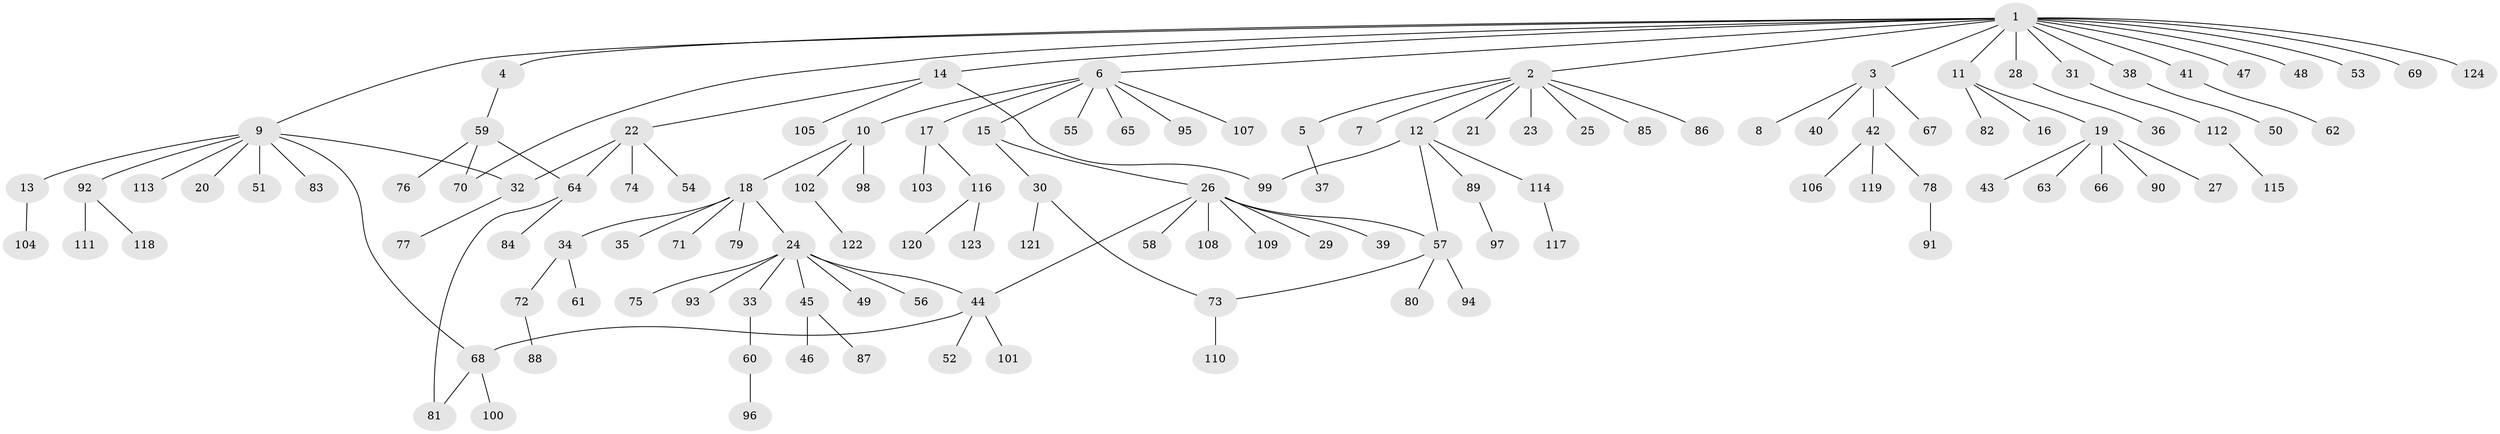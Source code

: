// Generated by graph-tools (version 1.1) at 2025/01/03/09/25 03:01:55]
// undirected, 124 vertices, 132 edges
graph export_dot {
graph [start="1"]
  node [color=gray90,style=filled];
  1;
  2;
  3;
  4;
  5;
  6;
  7;
  8;
  9;
  10;
  11;
  12;
  13;
  14;
  15;
  16;
  17;
  18;
  19;
  20;
  21;
  22;
  23;
  24;
  25;
  26;
  27;
  28;
  29;
  30;
  31;
  32;
  33;
  34;
  35;
  36;
  37;
  38;
  39;
  40;
  41;
  42;
  43;
  44;
  45;
  46;
  47;
  48;
  49;
  50;
  51;
  52;
  53;
  54;
  55;
  56;
  57;
  58;
  59;
  60;
  61;
  62;
  63;
  64;
  65;
  66;
  67;
  68;
  69;
  70;
  71;
  72;
  73;
  74;
  75;
  76;
  77;
  78;
  79;
  80;
  81;
  82;
  83;
  84;
  85;
  86;
  87;
  88;
  89;
  90;
  91;
  92;
  93;
  94;
  95;
  96;
  97;
  98;
  99;
  100;
  101;
  102;
  103;
  104;
  105;
  106;
  107;
  108;
  109;
  110;
  111;
  112;
  113;
  114;
  115;
  116;
  117;
  118;
  119;
  120;
  121;
  122;
  123;
  124;
  1 -- 2;
  1 -- 3;
  1 -- 4;
  1 -- 6;
  1 -- 9;
  1 -- 11;
  1 -- 14;
  1 -- 28;
  1 -- 31;
  1 -- 38;
  1 -- 41;
  1 -- 47;
  1 -- 48;
  1 -- 53;
  1 -- 69;
  1 -- 70;
  1 -- 124;
  2 -- 5;
  2 -- 7;
  2 -- 12;
  2 -- 21;
  2 -- 23;
  2 -- 25;
  2 -- 85;
  2 -- 86;
  3 -- 8;
  3 -- 40;
  3 -- 42;
  3 -- 67;
  4 -- 59;
  5 -- 37;
  6 -- 10;
  6 -- 15;
  6 -- 17;
  6 -- 55;
  6 -- 65;
  6 -- 95;
  6 -- 107;
  9 -- 13;
  9 -- 20;
  9 -- 32;
  9 -- 51;
  9 -- 68;
  9 -- 83;
  9 -- 92;
  9 -- 113;
  10 -- 18;
  10 -- 98;
  10 -- 102;
  11 -- 16;
  11 -- 19;
  11 -- 82;
  12 -- 57;
  12 -- 89;
  12 -- 99;
  12 -- 114;
  13 -- 104;
  14 -- 22;
  14 -- 99;
  14 -- 105;
  15 -- 26;
  15 -- 30;
  17 -- 103;
  17 -- 116;
  18 -- 24;
  18 -- 34;
  18 -- 35;
  18 -- 71;
  18 -- 79;
  19 -- 27;
  19 -- 43;
  19 -- 63;
  19 -- 66;
  19 -- 90;
  22 -- 32;
  22 -- 54;
  22 -- 64;
  22 -- 74;
  24 -- 33;
  24 -- 44;
  24 -- 45;
  24 -- 49;
  24 -- 56;
  24 -- 75;
  24 -- 93;
  26 -- 29;
  26 -- 39;
  26 -- 44;
  26 -- 57;
  26 -- 58;
  26 -- 108;
  26 -- 109;
  28 -- 36;
  30 -- 73;
  30 -- 121;
  31 -- 112;
  32 -- 77;
  33 -- 60;
  34 -- 61;
  34 -- 72;
  38 -- 50;
  41 -- 62;
  42 -- 78;
  42 -- 106;
  42 -- 119;
  44 -- 52;
  44 -- 68;
  44 -- 101;
  45 -- 46;
  45 -- 87;
  57 -- 73;
  57 -- 80;
  57 -- 94;
  59 -- 64;
  59 -- 70;
  59 -- 76;
  60 -- 96;
  64 -- 81;
  64 -- 84;
  68 -- 81;
  68 -- 100;
  72 -- 88;
  73 -- 110;
  78 -- 91;
  89 -- 97;
  92 -- 111;
  92 -- 118;
  102 -- 122;
  112 -- 115;
  114 -- 117;
  116 -- 120;
  116 -- 123;
}
